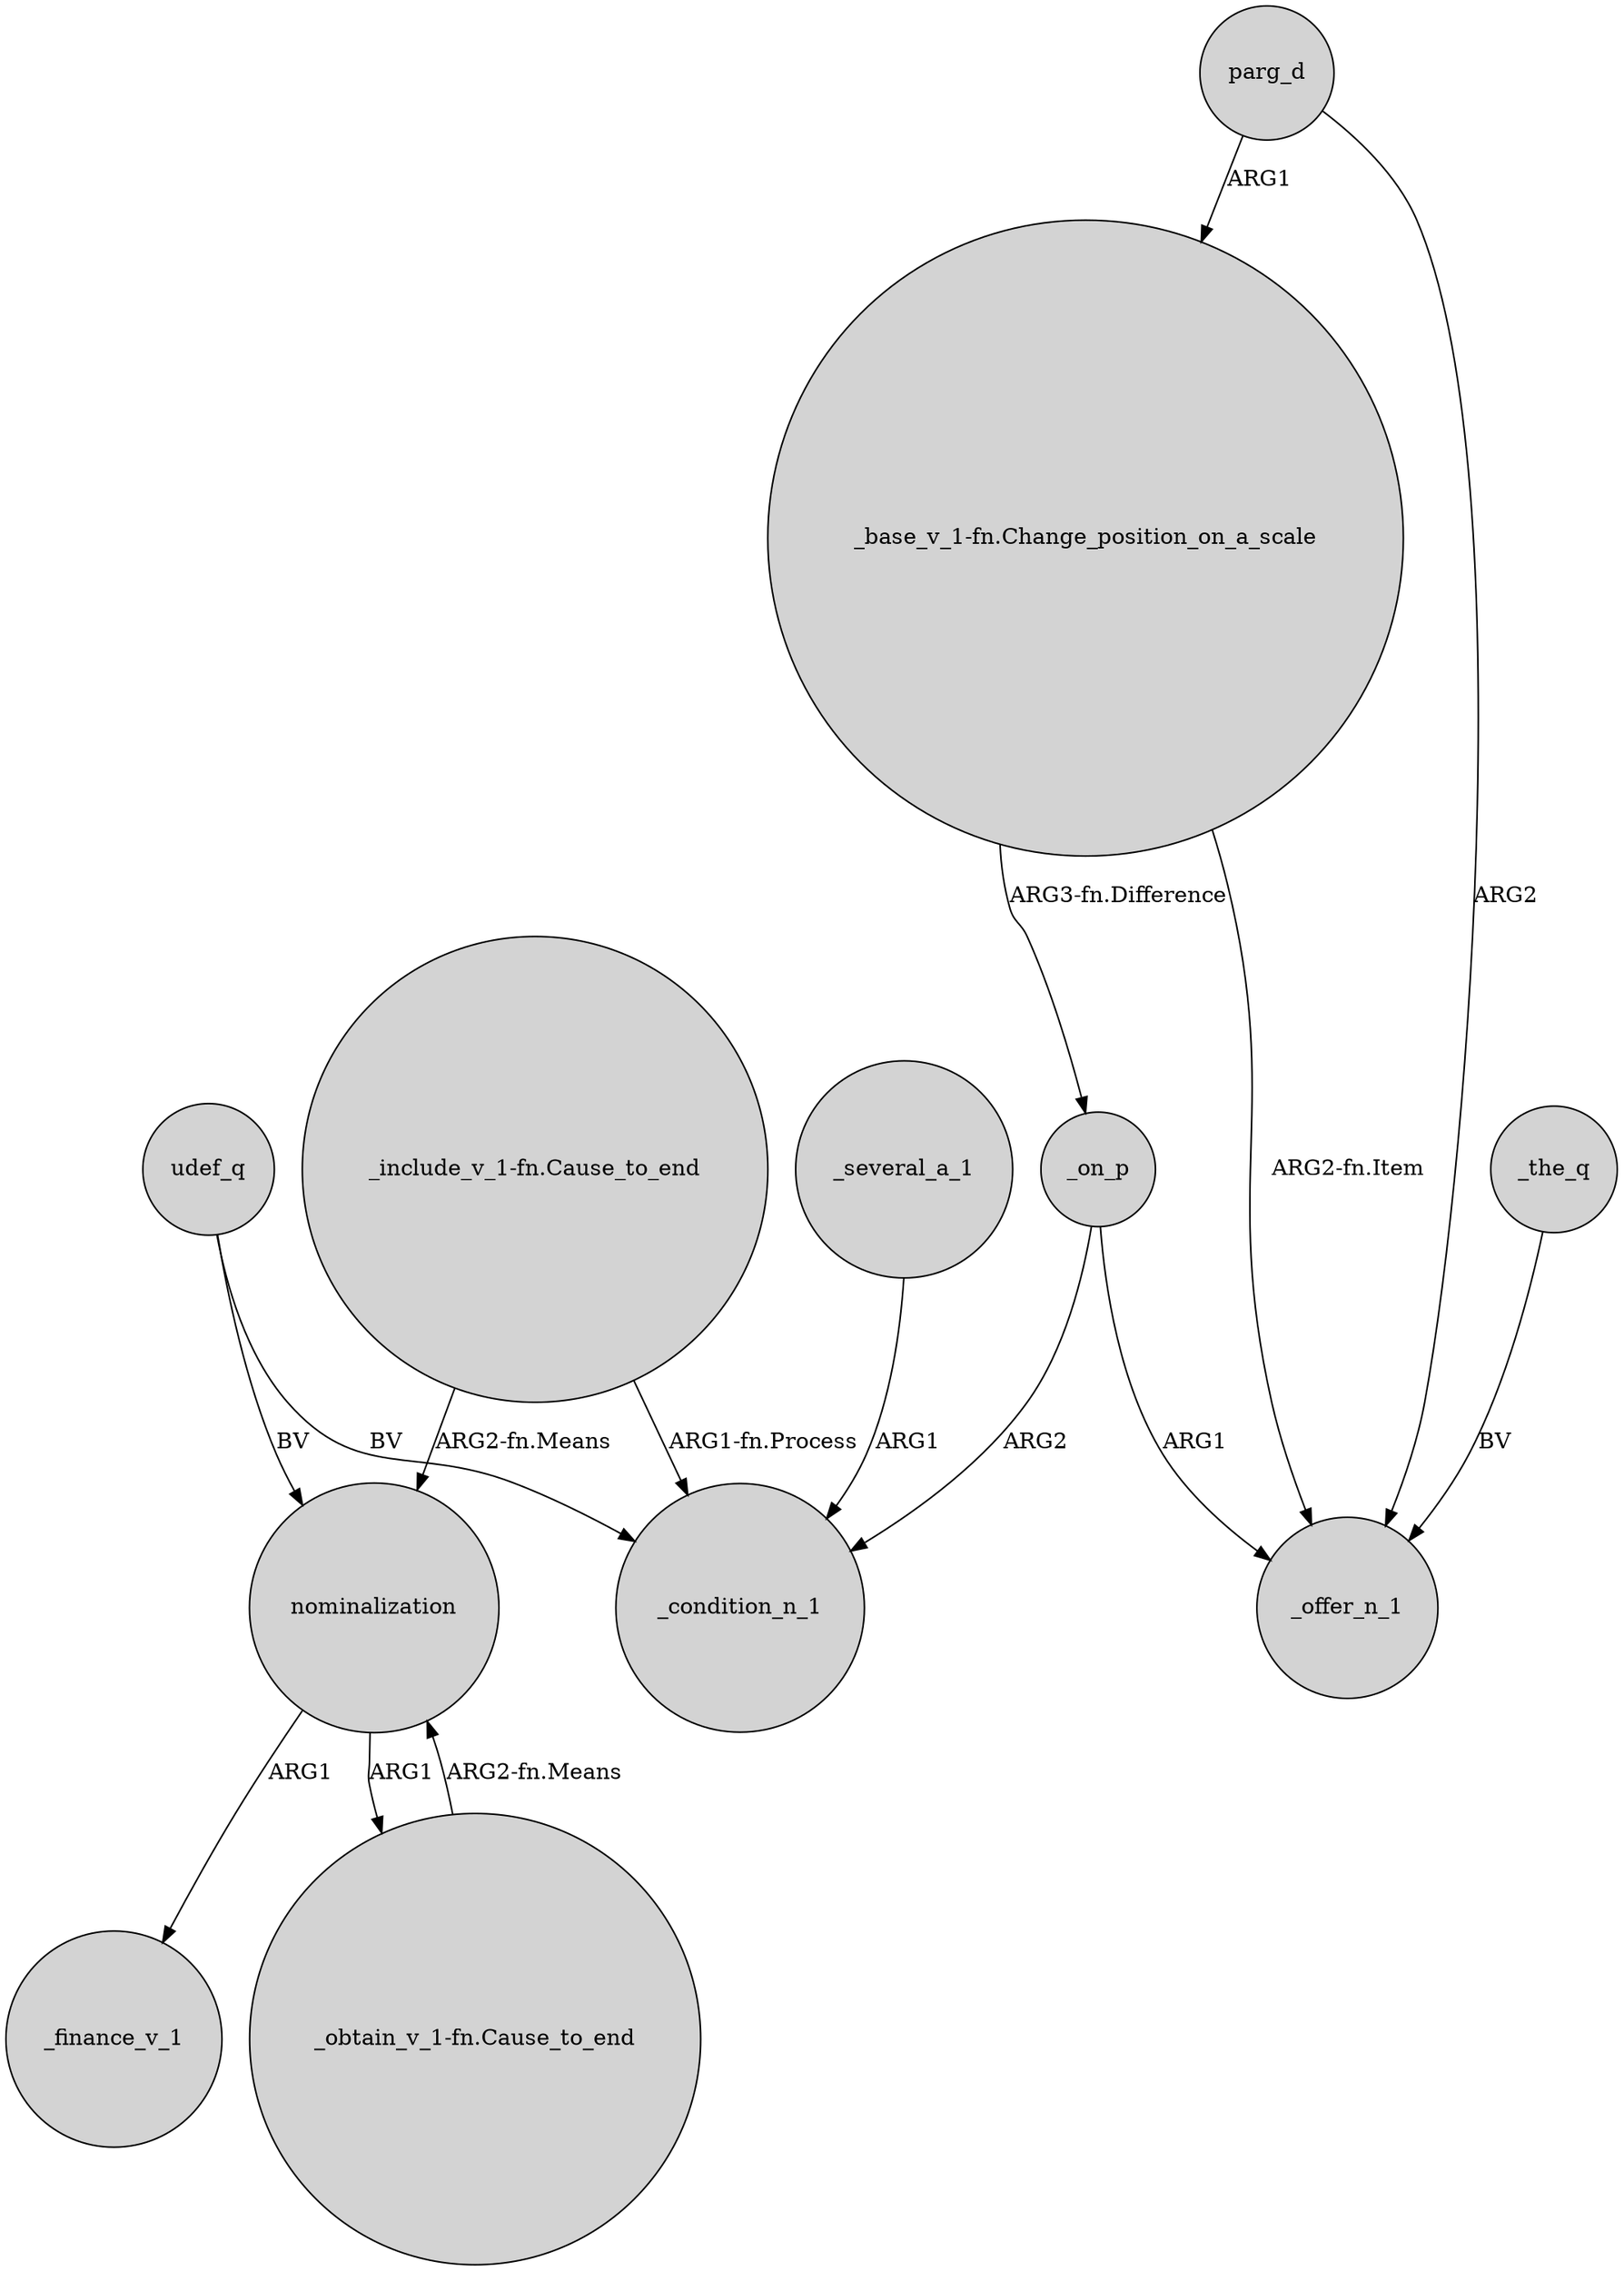digraph {
	node [shape=circle style=filled]
	_on_p -> _condition_n_1 [label=ARG2]
	"_base_v_1-fn.Change_position_on_a_scale" -> _offer_n_1 [label="ARG2-fn.Item"]
	parg_d -> _offer_n_1 [label=ARG2]
	_on_p -> _offer_n_1 [label=ARG1]
	udef_q -> _condition_n_1 [label=BV]
	nominalization -> _finance_v_1 [label=ARG1]
	parg_d -> "_base_v_1-fn.Change_position_on_a_scale" [label=ARG1]
	"_obtain_v_1-fn.Cause_to_end" -> nominalization [label="ARG2-fn.Means"]
	_several_a_1 -> _condition_n_1 [label=ARG1]
	"_base_v_1-fn.Change_position_on_a_scale" -> _on_p [label="ARG3-fn.Difference"]
	_the_q -> _offer_n_1 [label=BV]
	"_include_v_1-fn.Cause_to_end" -> nominalization [label="ARG2-fn.Means"]
	udef_q -> nominalization [label=BV]
	nominalization -> "_obtain_v_1-fn.Cause_to_end" [label=ARG1]
	"_include_v_1-fn.Cause_to_end" -> _condition_n_1 [label="ARG1-fn.Process"]
}
